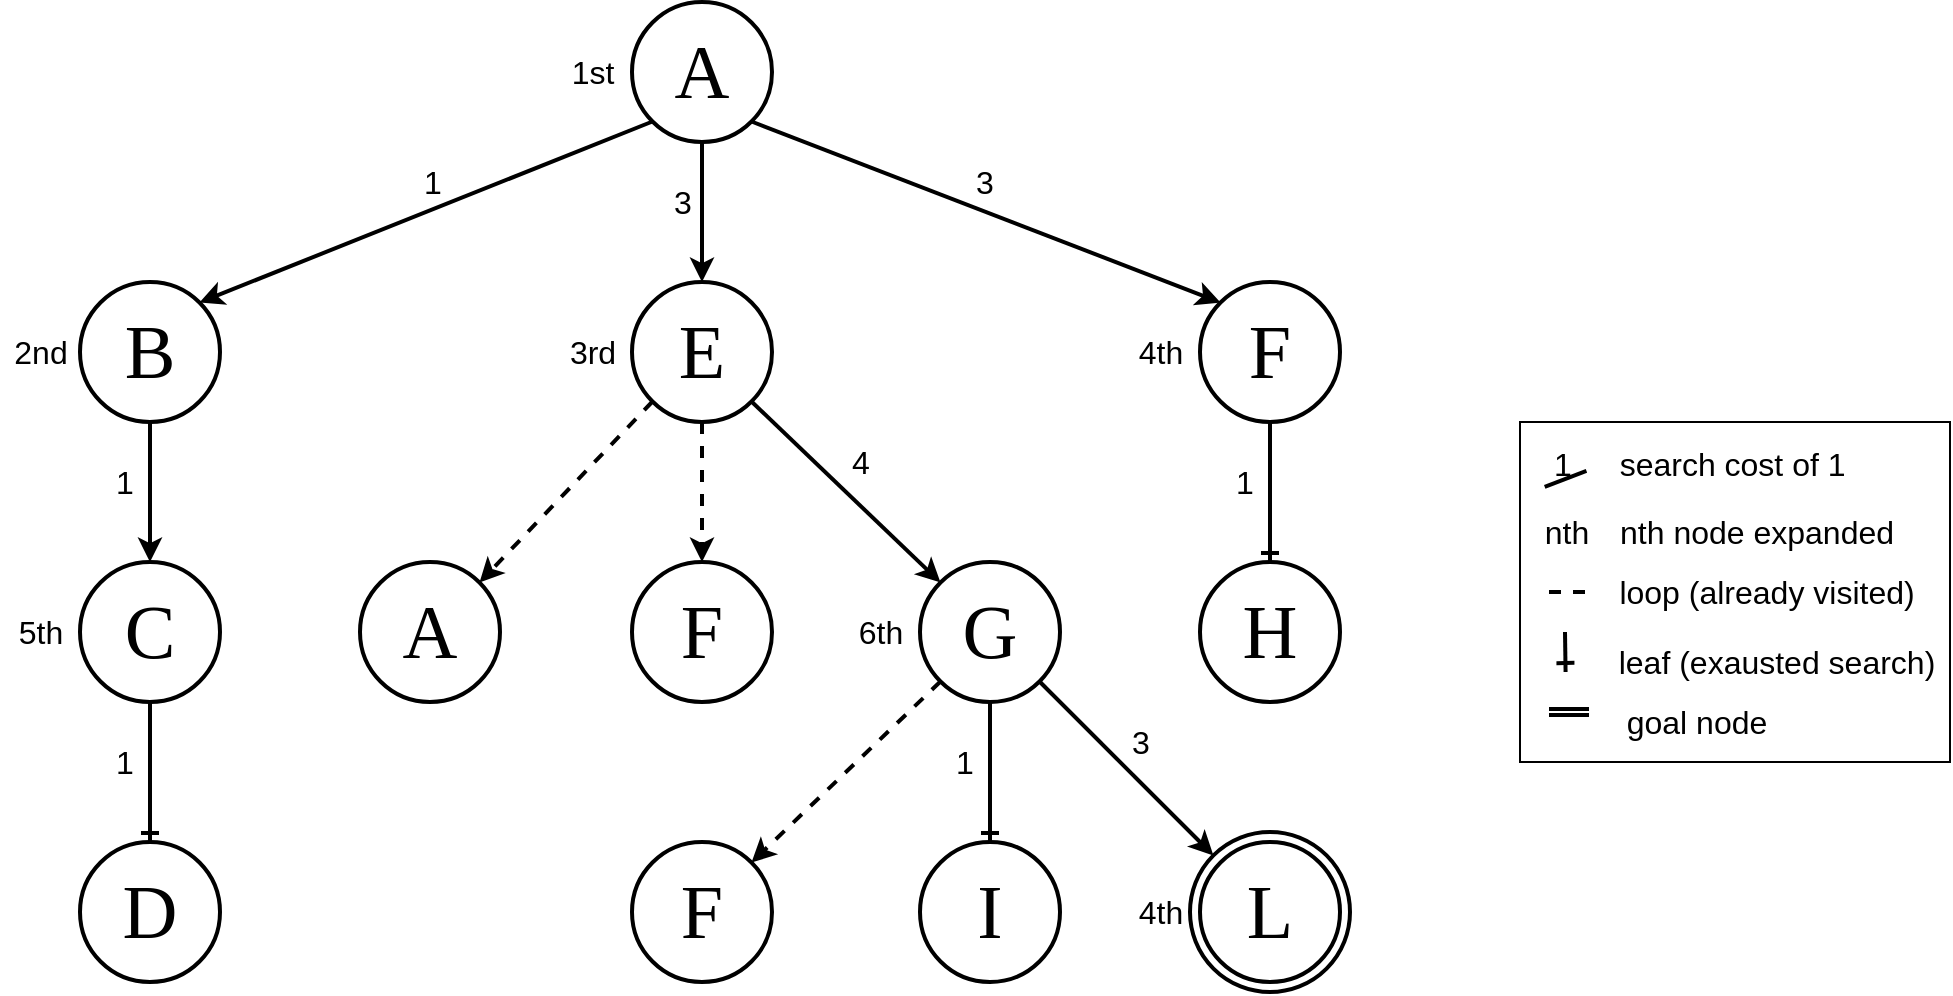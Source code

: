 <mxfile version="12.7.9" type="google"><diagram id="C5RBs43oDa-KdzZeNtuy" name="Page-1"><mxGraphModel dx="1566" dy="2131" grid="1" gridSize="10" guides="1" tooltips="1" connect="1" arrows="1" fold="1" page="1" pageScale="1" pageWidth="1169" pageHeight="827" math="0" shadow="0"><root><mxCell id="WIyWlLk6GJQsqaUBKTNV-0"/><mxCell id="WIyWlLk6GJQsqaUBKTNV-1" parent="WIyWlLk6GJQsqaUBKTNV-0"/><mxCell id="vw9j6YpnA88p2gROMYxv-47" style="orthogonalLoop=1;jettySize=auto;html=1;exitX=1;exitY=1;exitDx=0;exitDy=0;entryX=0;entryY=0;entryDx=0;entryDy=0;strokeColor=#000000;rounded=0;strokeWidth=2;" parent="WIyWlLk6GJQsqaUBKTNV-1" source="vw9j6YpnA88p2gROMYxv-0" target="vw9j6YpnA88p2gROMYxv-15" edge="1"><mxGeometry relative="1" as="geometry"/></mxCell><mxCell id="vw9j6YpnA88p2gROMYxv-48" style="edgeStyle=none;rounded=0;orthogonalLoop=1;jettySize=auto;html=1;exitX=0;exitY=1;exitDx=0;exitDy=0;entryX=1;entryY=0;entryDx=0;entryDy=0;strokeColor=#000000;strokeWidth=2;" parent="WIyWlLk6GJQsqaUBKTNV-1" source="vw9j6YpnA88p2gROMYxv-0" target="vw9j6YpnA88p2gROMYxv-16" edge="1"><mxGeometry relative="1" as="geometry"/></mxCell><mxCell id="vw9j6YpnA88p2gROMYxv-49" style="edgeStyle=none;rounded=0;orthogonalLoop=1;jettySize=auto;html=1;exitX=0.5;exitY=1;exitDx=0;exitDy=0;entryX=0.5;entryY=0;entryDx=0;entryDy=0;strokeColor=#000000;strokeWidth=2;" parent="WIyWlLk6GJQsqaUBKTNV-1" source="vw9j6YpnA88p2gROMYxv-0" target="vw9j6YpnA88p2gROMYxv-5" edge="1"><mxGeometry relative="1" as="geometry"/></mxCell><mxCell id="vw9j6YpnA88p2gROMYxv-0" value="&lt;font face=&quot;Times New Roman&quot; style=&quot;font-size: 38px&quot;&gt;A&lt;/font&gt;" style="ellipse;whiteSpace=wrap;html=1;aspect=fixed;strokeWidth=2;" parent="WIyWlLk6GJQsqaUBKTNV-1" vertex="1"><mxGeometry x="426" y="150" width="70" height="70" as="geometry"/></mxCell><mxCell id="vw9j6YpnA88p2gROMYxv-1" value="&lt;font style=&quot;font-size: 16px&quot;&gt;1st&lt;/font&gt;" style="text;html=1;align=center;verticalAlign=middle;resizable=0;points=[];autosize=1;" parent="WIyWlLk6GJQsqaUBKTNV-1" vertex="1"><mxGeometry x="386" y="175" width="40" height="20" as="geometry"/></mxCell><mxCell id="vw9j6YpnA88p2gROMYxv-2" value="&lt;font face=&quot;Times New Roman&quot; style=&quot;font-size: 38px&quot;&gt;I&lt;/font&gt;" style="ellipse;whiteSpace=wrap;html=1;aspect=fixed;strokeWidth=2;" parent="WIyWlLk6GJQsqaUBKTNV-1" vertex="1"><mxGeometry x="570" y="570" width="70" height="70" as="geometry"/></mxCell><mxCell id="vw9j6YpnA88p2gROMYxv-3" value="&lt;font style=&quot;font-size: 16px&quot;&gt;4th&lt;/font&gt;" style="text;html=1;align=center;verticalAlign=middle;resizable=0;points=[];autosize=1;" parent="WIyWlLk6GJQsqaUBKTNV-1" vertex="1"><mxGeometry x="670" y="315" width="40" height="20" as="geometry"/></mxCell><mxCell id="vw9j6YpnA88p2gROMYxv-56" style="edgeStyle=none;rounded=0;orthogonalLoop=1;jettySize=auto;html=1;exitX=0.5;exitY=1;exitDx=0;exitDy=0;entryX=0.5;entryY=0;entryDx=0;entryDy=0;strokeColor=#000000;strokeWidth=2;dashed=1;" parent="WIyWlLk6GJQsqaUBKTNV-1" source="vw9j6YpnA88p2gROMYxv-5" target="vw9j6YpnA88p2gROMYxv-10" edge="1"><mxGeometry relative="1" as="geometry"/></mxCell><mxCell id="vw9j6YpnA88p2gROMYxv-57" style="edgeStyle=none;rounded=0;orthogonalLoop=1;jettySize=auto;html=1;exitX=0;exitY=1;exitDx=0;exitDy=0;entryX=1;entryY=0;entryDx=0;entryDy=0;strokeColor=#000000;strokeWidth=2;dashed=1;" parent="WIyWlLk6GJQsqaUBKTNV-1" source="vw9j6YpnA88p2gROMYxv-5" target="vw9j6YpnA88p2gROMYxv-11" edge="1"><mxGeometry relative="1" as="geometry"/></mxCell><mxCell id="vw9j6YpnA88p2gROMYxv-58" style="edgeStyle=none;rounded=0;orthogonalLoop=1;jettySize=auto;html=1;exitX=1;exitY=1;exitDx=0;exitDy=0;entryX=0;entryY=0;entryDx=0;entryDy=0;strokeColor=#000000;strokeWidth=2;" parent="WIyWlLk6GJQsqaUBKTNV-1" source="vw9j6YpnA88p2gROMYxv-5" target="vw9j6YpnA88p2gROMYxv-8" edge="1"><mxGeometry relative="1" as="geometry"/></mxCell><mxCell id="vw9j6YpnA88p2gROMYxv-5" value="&lt;font face=&quot;Times New Roman&quot; style=&quot;font-size: 38px&quot;&gt;E&lt;/font&gt;" style="ellipse;whiteSpace=wrap;html=1;aspect=fixed;strokeWidth=2;" parent="WIyWlLk6GJQsqaUBKTNV-1" vertex="1"><mxGeometry x="426" y="290" width="70" height="70" as="geometry"/></mxCell><mxCell id="vw9j6YpnA88p2gROMYxv-6" value="&lt;font style=&quot;font-size: 16px&quot;&gt;3rd&lt;/font&gt;" style="text;html=1;align=center;verticalAlign=middle;resizable=0;points=[];autosize=1;" parent="WIyWlLk6GJQsqaUBKTNV-1" vertex="1"><mxGeometry x="386" y="315" width="40" height="20" as="geometry"/></mxCell><mxCell id="vw9j6YpnA88p2gROMYxv-67" style="edgeStyle=none;rounded=0;orthogonalLoop=1;jettySize=auto;html=1;exitX=0;exitY=1;exitDx=0;exitDy=0;entryX=1;entryY=0;entryDx=0;entryDy=0;strokeColor=#000000;strokeWidth=2;fontSize=16;dashed=1;" parent="WIyWlLk6GJQsqaUBKTNV-1" source="vw9j6YpnA88p2gROMYxv-8" target="vw9j6YpnA88p2gROMYxv-13" edge="1"><mxGeometry relative="1" as="geometry"/></mxCell><mxCell id="vw9j6YpnA88p2gROMYxv-68" style="edgeStyle=none;rounded=0;orthogonalLoop=1;jettySize=auto;html=1;exitX=0.5;exitY=1;exitDx=0;exitDy=0;strokeColor=#000000;strokeWidth=2;fontSize=16;endArrow=ERone;endFill=0;" parent="WIyWlLk6GJQsqaUBKTNV-1" source="vw9j6YpnA88p2gROMYxv-8" target="vw9j6YpnA88p2gROMYxv-2" edge="1"><mxGeometry relative="1" as="geometry"/></mxCell><mxCell id="vw9j6YpnA88p2gROMYxv-69" style="edgeStyle=none;rounded=0;orthogonalLoop=1;jettySize=auto;html=1;exitX=1;exitY=1;exitDx=0;exitDy=0;entryX=0;entryY=0;entryDx=0;entryDy=0;strokeColor=#000000;strokeWidth=2;fontSize=16;" parent="WIyWlLk6GJQsqaUBKTNV-1" source="vw9j6YpnA88p2gROMYxv-8" target="vw9j6YpnA88p2gROMYxv-72" edge="1"><mxGeometry relative="1" as="geometry"/></mxCell><mxCell id="vw9j6YpnA88p2gROMYxv-8" value="&lt;font face=&quot;Times New Roman&quot; style=&quot;font-size: 38px&quot;&gt;G&lt;/font&gt;" style="ellipse;whiteSpace=wrap;html=1;aspect=fixed;strokeWidth=2;" parent="WIyWlLk6GJQsqaUBKTNV-1" vertex="1"><mxGeometry x="570" y="430" width="70" height="70" as="geometry"/></mxCell><mxCell id="vw9j6YpnA88p2gROMYxv-9" value="&lt;font style=&quot;font-size: 16px&quot;&gt;2nd&lt;/font&gt;" style="text;html=1;align=center;verticalAlign=middle;resizable=0;points=[];autosize=1;" parent="WIyWlLk6GJQsqaUBKTNV-1" vertex="1"><mxGeometry x="110" y="315" width="40" height="20" as="geometry"/></mxCell><mxCell id="vw9j6YpnA88p2gROMYxv-10" value="&lt;font face=&quot;Times New Roman&quot;&gt;&lt;span style=&quot;font-size: 38px&quot;&gt;F&lt;/span&gt;&lt;/font&gt;" style="ellipse;whiteSpace=wrap;html=1;aspect=fixed;strokeWidth=2;" parent="WIyWlLk6GJQsqaUBKTNV-1" vertex="1"><mxGeometry x="426" y="430" width="70" height="70" as="geometry"/></mxCell><mxCell id="vw9j6YpnA88p2gROMYxv-11" value="&lt;font face=&quot;Times New Roman&quot; style=&quot;font-size: 38px&quot;&gt;A&lt;/font&gt;" style="ellipse;whiteSpace=wrap;html=1;aspect=fixed;strokeWidth=2;" parent="WIyWlLk6GJQsqaUBKTNV-1" vertex="1"><mxGeometry x="290" y="430" width="70" height="70" as="geometry"/></mxCell><mxCell id="vw9j6YpnA88p2gROMYxv-12" value="&lt;font face=&quot;Times New Roman&quot; style=&quot;font-size: 38px&quot;&gt;H&lt;/font&gt;" style="ellipse;whiteSpace=wrap;html=1;aspect=fixed;strokeWidth=2;" parent="WIyWlLk6GJQsqaUBKTNV-1" vertex="1"><mxGeometry x="710" y="430" width="70" height="70" as="geometry"/></mxCell><mxCell id="vw9j6YpnA88p2gROMYxv-13" value="&lt;font face=&quot;Times New Roman&quot; style=&quot;font-size: 38px&quot;&gt;F&lt;/font&gt;" style="ellipse;whiteSpace=wrap;html=1;aspect=fixed;strokeWidth=2;" parent="WIyWlLk6GJQsqaUBKTNV-1" vertex="1"><mxGeometry x="426" y="570" width="70" height="70" as="geometry"/></mxCell><mxCell id="vw9j6YpnA88p2gROMYxv-70" style="edgeStyle=none;rounded=0;orthogonalLoop=1;jettySize=auto;html=1;exitX=0.5;exitY=1;exitDx=0;exitDy=0;entryX=0.5;entryY=0;entryDx=0;entryDy=0;strokeColor=#000000;strokeWidth=2;fontSize=16;endArrow=ERone;endFill=0;" parent="WIyWlLk6GJQsqaUBKTNV-1" source="vw9j6YpnA88p2gROMYxv-15" target="vw9j6YpnA88p2gROMYxv-12" edge="1"><mxGeometry relative="1" as="geometry"/></mxCell><mxCell id="vw9j6YpnA88p2gROMYxv-15" value="&lt;font face=&quot;Times New Roman&quot; style=&quot;font-size: 38px&quot;&gt;F&lt;/font&gt;" style="ellipse;whiteSpace=wrap;html=1;aspect=fixed;strokeWidth=2;" parent="WIyWlLk6GJQsqaUBKTNV-1" vertex="1"><mxGeometry x="710" y="290" width="70" height="70" as="geometry"/></mxCell><mxCell id="vw9j6YpnA88p2gROMYxv-61" style="edgeStyle=none;rounded=0;orthogonalLoop=1;jettySize=auto;html=1;exitX=0.5;exitY=1;exitDx=0;exitDy=0;entryX=0.5;entryY=0;entryDx=0;entryDy=0;strokeColor=#000000;strokeWidth=2;fontSize=16;" parent="WIyWlLk6GJQsqaUBKTNV-1" source="vw9j6YpnA88p2gROMYxv-16" target="vw9j6YpnA88p2gROMYxv-21" edge="1"><mxGeometry relative="1" as="geometry"/></mxCell><mxCell id="vw9j6YpnA88p2gROMYxv-16" value="&lt;font face=&quot;Times New Roman&quot; style=&quot;font-size: 38px&quot;&gt;B&lt;/font&gt;" style="ellipse;whiteSpace=wrap;html=1;aspect=fixed;strokeWidth=2;" parent="WIyWlLk6GJQsqaUBKTNV-1" vertex="1"><mxGeometry x="150" y="290" width="70" height="70" as="geometry"/></mxCell><mxCell id="vw9j6YpnA88p2gROMYxv-17" value="&lt;font face=&quot;Times New Roman&quot; style=&quot;font-size: 38px&quot;&gt;L&lt;/font&gt;" style="ellipse;whiteSpace=wrap;html=1;aspect=fixed;strokeWidth=2;" parent="WIyWlLk6GJQsqaUBKTNV-1" vertex="1"><mxGeometry x="710" y="570" width="70" height="70" as="geometry"/></mxCell><mxCell id="vw9j6YpnA88p2gROMYxv-20" value="&lt;font face=&quot;Times New Roman&quot; style=&quot;font-size: 38px&quot;&gt;D&lt;/font&gt;" style="ellipse;whiteSpace=wrap;html=1;aspect=fixed;strokeWidth=2;" parent="WIyWlLk6GJQsqaUBKTNV-1" vertex="1"><mxGeometry x="150" y="570" width="70" height="70" as="geometry"/></mxCell><mxCell id="vw9j6YpnA88p2gROMYxv-62" style="edgeStyle=none;rounded=0;orthogonalLoop=1;jettySize=auto;html=1;exitX=0.5;exitY=1;exitDx=0;exitDy=0;entryX=0.5;entryY=0;entryDx=0;entryDy=0;strokeColor=#000000;strokeWidth=2;fontSize=16;endArrow=ERone;endFill=0;" parent="WIyWlLk6GJQsqaUBKTNV-1" source="vw9j6YpnA88p2gROMYxv-21" target="vw9j6YpnA88p2gROMYxv-20" edge="1"><mxGeometry relative="1" as="geometry"/></mxCell><mxCell id="vw9j6YpnA88p2gROMYxv-21" value="&lt;font face=&quot;Times New Roman&quot;&gt;&lt;span style=&quot;font-size: 38px&quot;&gt;C&lt;/span&gt;&lt;/font&gt;" style="ellipse;whiteSpace=wrap;html=1;aspect=fixed;strokeWidth=2;" parent="WIyWlLk6GJQsqaUBKTNV-1" vertex="1"><mxGeometry x="150" y="430" width="70" height="70" as="geometry"/></mxCell><mxCell id="vw9j6YpnA88p2gROMYxv-31" value="&lt;font style=&quot;font-size: 16px&quot;&gt;4th&lt;/font&gt;" style="text;html=1;align=center;verticalAlign=middle;resizable=0;points=[];autosize=1;" parent="WIyWlLk6GJQsqaUBKTNV-1" vertex="1"><mxGeometry x="670" y="595" width="40" height="20" as="geometry"/></mxCell><mxCell id="vw9j6YpnA88p2gROMYxv-41" value="&lt;font style=&quot;font-size: 16px&quot;&gt;6th&lt;/font&gt;" style="text;html=1;align=center;verticalAlign=middle;resizable=0;points=[];autosize=1;rotation=0;" parent="WIyWlLk6GJQsqaUBKTNV-1" vertex="1"><mxGeometry x="530" y="455" width="40" height="20" as="geometry"/></mxCell><mxCell id="vw9j6YpnA88p2gROMYxv-42" value="&lt;font style=&quot;font-size: 16px&quot;&gt;5th&lt;/font&gt;" style="text;html=1;align=center;verticalAlign=middle;resizable=0;points=[];autosize=1;rotation=0;" parent="WIyWlLk6GJQsqaUBKTNV-1" vertex="1"><mxGeometry x="110" y="455" width="40" height="20" as="geometry"/></mxCell><mxCell id="vw9j6YpnA88p2gROMYxv-50" value="3" style="text;html=1;align=center;verticalAlign=middle;resizable=0;points=[];autosize=1;strokeWidth=4;fontSize=16;" parent="WIyWlLk6GJQsqaUBKTNV-1" vertex="1"><mxGeometry x="592" y="230" width="20" height="20" as="geometry"/></mxCell><mxCell id="vw9j6YpnA88p2gROMYxv-59" value="1" style="text;html=1;align=center;verticalAlign=middle;resizable=0;points=[];autosize=1;strokeWidth=4;fontSize=16;" parent="WIyWlLk6GJQsqaUBKTNV-1" vertex="1"><mxGeometry x="316" y="230" width="20" height="20" as="geometry"/></mxCell><mxCell id="vw9j6YpnA88p2gROMYxv-72" value="" style="ellipse;whiteSpace=wrap;html=1;aspect=fixed;rounded=0;glass=0;strokeColor=#000000;strokeWidth=2;fillColor=none;fontSize=16;" parent="WIyWlLk6GJQsqaUBKTNV-1" vertex="1"><mxGeometry x="705" y="565" width="80" height="80" as="geometry"/></mxCell><mxCell id="vw9j6YpnA88p2gROMYxv-74" value="1" style="text;html=1;align=center;verticalAlign=middle;resizable=0;points=[];autosize=1;strokeWidth=4;fontSize=16;" parent="WIyWlLk6GJQsqaUBKTNV-1" vertex="1"><mxGeometry x="162" y="380" width="20" height="20" as="geometry"/></mxCell><mxCell id="vw9j6YpnA88p2gROMYxv-78" value="1" style="text;html=1;align=center;verticalAlign=middle;resizable=0;points=[];autosize=1;strokeWidth=4;fontSize=16;" parent="WIyWlLk6GJQsqaUBKTNV-1" vertex="1"><mxGeometry x="162" y="520" width="20" height="20" as="geometry"/></mxCell><mxCell id="vw9j6YpnA88p2gROMYxv-83" value="3" style="text;html=1;align=center;verticalAlign=middle;resizable=0;points=[];autosize=1;strokeWidth=4;fontSize=16;" parent="WIyWlLk6GJQsqaUBKTNV-1" vertex="1"><mxGeometry x="441" y="240" width="20" height="20" as="geometry"/></mxCell><mxCell id="vw9j6YpnA88p2gROMYxv-87" value="1" style="text;html=1;align=center;verticalAlign=middle;resizable=0;points=[];autosize=1;strokeWidth=4;fontSize=16;" parent="WIyWlLk6GJQsqaUBKTNV-1" vertex="1"><mxGeometry x="722" y="380" width="20" height="20" as="geometry"/></mxCell><mxCell id="vw9j6YpnA88p2gROMYxv-88" value="4" style="text;html=1;align=center;verticalAlign=middle;resizable=0;points=[];autosize=1;strokeWidth=4;fontSize=16;" parent="WIyWlLk6GJQsqaUBKTNV-1" vertex="1"><mxGeometry x="530" y="370" width="20" height="20" as="geometry"/></mxCell><mxCell id="vw9j6YpnA88p2gROMYxv-89" value="1" style="text;html=1;align=center;verticalAlign=middle;resizable=0;points=[];autosize=1;strokeWidth=4;fontSize=16;" parent="WIyWlLk6GJQsqaUBKTNV-1" vertex="1"><mxGeometry x="582" y="520" width="20" height="20" as="geometry"/></mxCell><mxCell id="vw9j6YpnA88p2gROMYxv-91" value="3" style="text;html=1;align=center;verticalAlign=middle;resizable=0;points=[];autosize=1;strokeWidth=4;fontSize=16;" parent="WIyWlLk6GJQsqaUBKTNV-1" vertex="1"><mxGeometry x="670" y="510" width="20" height="20" as="geometry"/></mxCell><mxCell id="w7gO77TnvV4MOQrD0oZG-39" value="&lt;span style=&quot;font-size: 16px&quot;&gt;search cost of 1&amp;nbsp;&lt;/span&gt;" style="text;html=1;align=center;verticalAlign=middle;resizable=0;points=[];autosize=1;" vertex="1" parent="WIyWlLk6GJQsqaUBKTNV-1"><mxGeometry x="912.5" y="370.5" width="130" height="20" as="geometry"/></mxCell><mxCell id="w7gO77TnvV4MOQrD0oZG-40" value="" style="endArrow=none;html=1;strokeWidth=2;entryX=1.136;entryY=0.696;entryDx=0;entryDy=0;entryPerimeter=0;exitX=0.093;exitY=1.096;exitDx=0;exitDy=0;exitPerimeter=0;" edge="1" parent="WIyWlLk6GJQsqaUBKTNV-1" source="w7gO77TnvV4MOQrD0oZG-41" target="w7gO77TnvV4MOQrD0oZG-41"><mxGeometry width="50" height="50" relative="1" as="geometry"><mxPoint x="872.5" y="395" as="sourcePoint"/><mxPoint x="912.5" y="380.5" as="targetPoint"/></mxGeometry></mxCell><mxCell id="w7gO77TnvV4MOQrD0oZG-41" value="1" style="text;html=1;align=center;verticalAlign=middle;resizable=0;points=[];autosize=1;strokeWidth=4;fontSize=16;" vertex="1" parent="WIyWlLk6GJQsqaUBKTNV-1"><mxGeometry x="880.5" y="370.5" width="20" height="20" as="geometry"/></mxCell><mxCell id="w7gO77TnvV4MOQrD0oZG-42" value="nth" style="text;html=1;align=center;verticalAlign=middle;resizable=0;points=[];autosize=1;strokeWidth=4;fontSize=16;" vertex="1" parent="WIyWlLk6GJQsqaUBKTNV-1"><mxGeometry x="872.5" y="405" width="40" height="20" as="geometry"/></mxCell><mxCell id="w7gO77TnvV4MOQrD0oZG-43" value="&lt;span style=&quot;font-size: 16px&quot;&gt;nth node expanded&lt;/span&gt;" style="text;html=1;align=center;verticalAlign=middle;resizable=0;points=[];autosize=1;" vertex="1" parent="WIyWlLk6GJQsqaUBKTNV-1"><mxGeometry x="912.5" y="405" width="150" height="20" as="geometry"/></mxCell><mxCell id="w7gO77TnvV4MOQrD0oZG-44" value="" style="endArrow=ERone;html=1;strokeWidth=2;endFill=0;" edge="1" parent="WIyWlLk6GJQsqaUBKTNV-1"><mxGeometry width="50" height="50" relative="1" as="geometry"><mxPoint x="892.5" y="465" as="sourcePoint"/><mxPoint x="892.79" y="485" as="targetPoint"/></mxGeometry></mxCell><mxCell id="w7gO77TnvV4MOQrD0oZG-45" value="&lt;span style=&quot;font-size: 16px&quot;&gt;leaf (exausted search)&lt;/span&gt;" style="text;html=1;align=center;verticalAlign=middle;resizable=0;points=[];autosize=1;" vertex="1" parent="WIyWlLk6GJQsqaUBKTNV-1"><mxGeometry x="912.5" y="470" width="170" height="20" as="geometry"/></mxCell><mxCell id="w7gO77TnvV4MOQrD0oZG-46" value="" style="endArrow=none;dashed=1;html=1;strokeWidth=2;" edge="1" parent="WIyWlLk6GJQsqaUBKTNV-1"><mxGeometry width="50" height="50" relative="1" as="geometry"><mxPoint x="884.5" y="445" as="sourcePoint"/><mxPoint x="904.5" y="445" as="targetPoint"/></mxGeometry></mxCell><mxCell id="w7gO77TnvV4MOQrD0oZG-47" value="&lt;span style=&quot;font-size: 16px&quot;&gt;loop (already visited)&lt;/span&gt;" style="text;html=1;align=center;verticalAlign=middle;resizable=0;points=[];autosize=1;" vertex="1" parent="WIyWlLk6GJQsqaUBKTNV-1"><mxGeometry x="912.5" y="435" width="160" height="20" as="geometry"/></mxCell><mxCell id="w7gO77TnvV4MOQrD0oZG-48" value="" style="shape=link;html=1;endArrow=ERone;endFill=0;strokeWidth=2;width=-4.109;" edge="1" parent="WIyWlLk6GJQsqaUBKTNV-1"><mxGeometry width="50" height="50" relative="1" as="geometry"><mxPoint x="884.5" y="505" as="sourcePoint"/><mxPoint x="904.5" y="505" as="targetPoint"/></mxGeometry></mxCell><mxCell id="w7gO77TnvV4MOQrD0oZG-49" value="&lt;span style=&quot;font-size: 16px&quot;&gt;&amp;nbsp;goal node&amp;nbsp;&lt;/span&gt;" style="text;html=1;align=center;verticalAlign=middle;resizable=0;points=[];autosize=1;" vertex="1" parent="WIyWlLk6GJQsqaUBKTNV-1"><mxGeometry x="912.5" y="500" width="90" height="20" as="geometry"/></mxCell><mxCell id="w7gO77TnvV4MOQrD0oZG-50" value="" style="rounded=0;whiteSpace=wrap;html=1;fillColor=none;" vertex="1" parent="WIyWlLk6GJQsqaUBKTNV-1"><mxGeometry x="870" y="360" width="215" height="170" as="geometry"/></mxCell></root></mxGraphModel></diagram></mxfile>